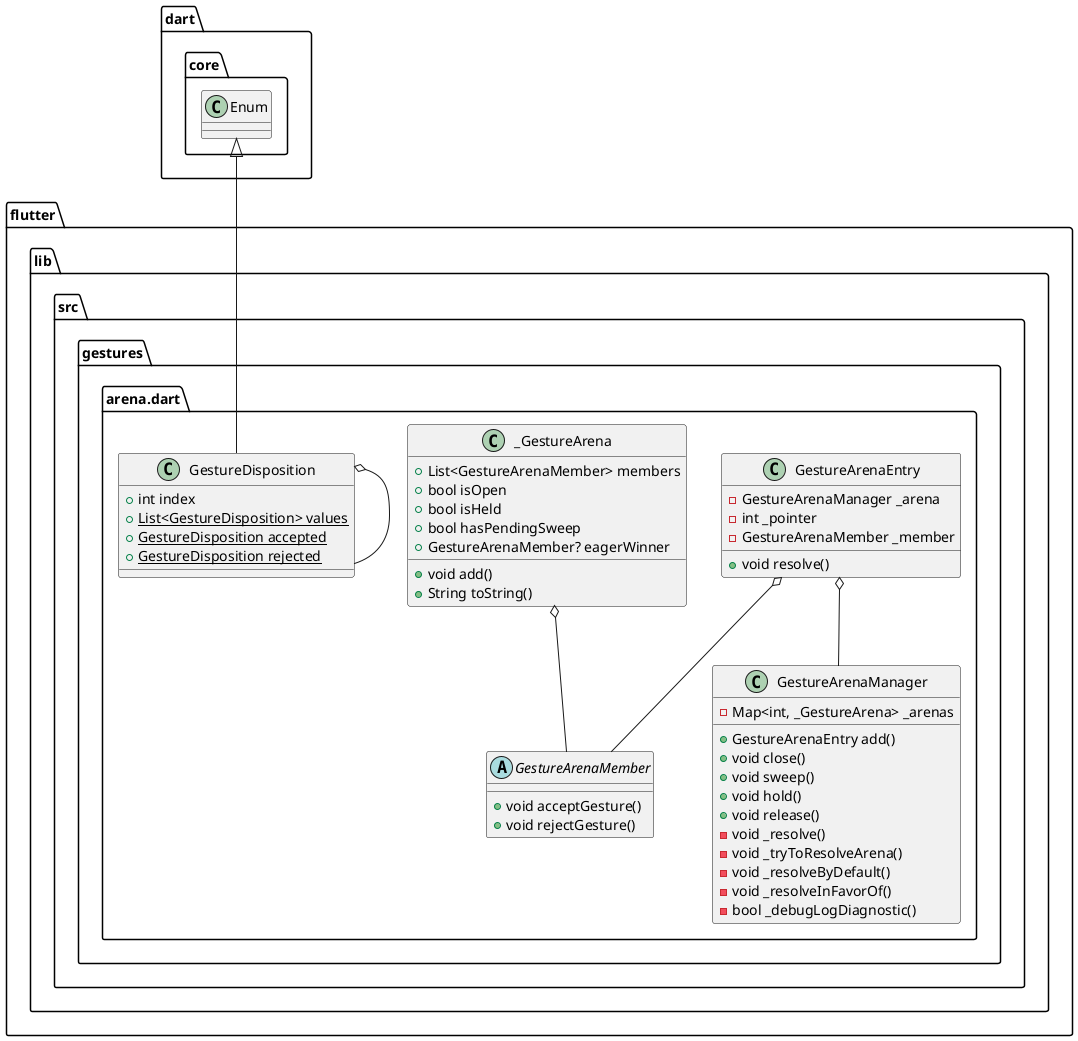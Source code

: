@startuml
set namespaceSeparator ::

abstract class "flutter::lib::src::gestures::arena.dart::GestureArenaMember" {
  +void acceptGesture()
  +void rejectGesture()
}

class "flutter::lib::src::gestures::arena.dart::GestureArenaEntry" {
  -GestureArenaManager _arena
  -int _pointer
  -GestureArenaMember _member
  +void resolve()
}

"flutter::lib::src::gestures::arena.dart::GestureArenaEntry" o-- "flutter::lib::src::gestures::arena.dart::GestureArenaManager"
"flutter::lib::src::gestures::arena.dart::GestureArenaEntry" o-- "flutter::lib::src::gestures::arena.dart::GestureArenaMember"

class "flutter::lib::src::gestures::arena.dart::_GestureArena" {
  +List<GestureArenaMember> members
  +bool isOpen
  +bool isHeld
  +bool hasPendingSweep
  +GestureArenaMember? eagerWinner
  +void add()
  +String toString()
}

"flutter::lib::src::gestures::arena.dart::_GestureArena" o-- "flutter::lib::src::gestures::arena.dart::GestureArenaMember"

class "flutter::lib::src::gestures::arena.dart::GestureArenaManager" {
  -Map<int, _GestureArena> _arenas
  +GestureArenaEntry add()
  +void close()
  +void sweep()
  +void hold()
  +void release()
  -void _resolve()
  -void _tryToResolveArena()
  -void _resolveByDefault()
  -void _resolveInFavorOf()
  -bool _debugLogDiagnostic()
}

class "flutter::lib::src::gestures::arena.dart::GestureDisposition" {
  +int index
  {static} +List<GestureDisposition> values
  {static} +GestureDisposition accepted
  {static} +GestureDisposition rejected
}

"flutter::lib::src::gestures::arena.dart::GestureDisposition" o-- "flutter::lib::src::gestures::arena.dart::GestureDisposition"
"dart::core::Enum" <|-- "flutter::lib::src::gestures::arena.dart::GestureDisposition"


@enduml